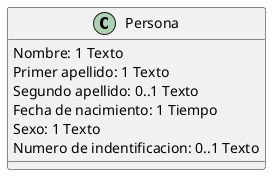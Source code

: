 @startuml ejercicio6
Class Persona {
Nombre: 1 Texto
Primer apellido: 1 Texto
Segundo apellido: 0..1 Texto
Fecha de nacimiento: 1 Tiempo
Sexo: 1 Texto
Numero de indentificacion: 0..1 Texto
}
@enduml